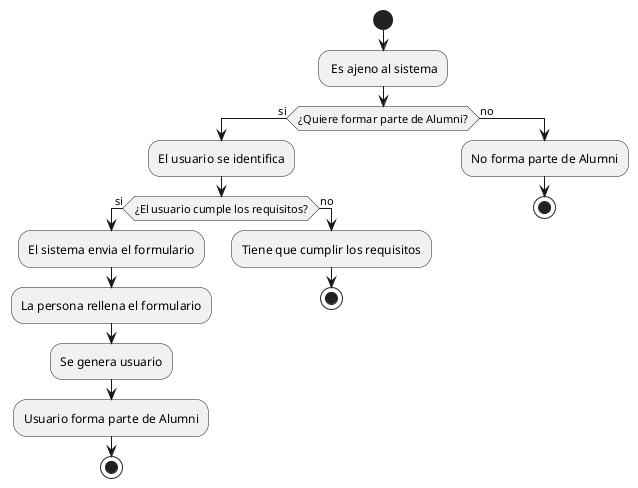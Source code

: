 @startuml
start
: Es ajeno al sistema;
if (¿Quiere formar parte de Alumni?) then (si)
:El usuario se identifica;
if (¿El usuario cumple los requisitos?) then (si)
:El sistema envia el formulario;
:La persona rellena el formulario;
:Se genera usuario;
:Usuario forma parte de Alumni;
stop
else (no)
:Tiene que cumplir los requisitos;
stop
endif

else (no)
:No forma parte de Alumni;
stop
@enduml